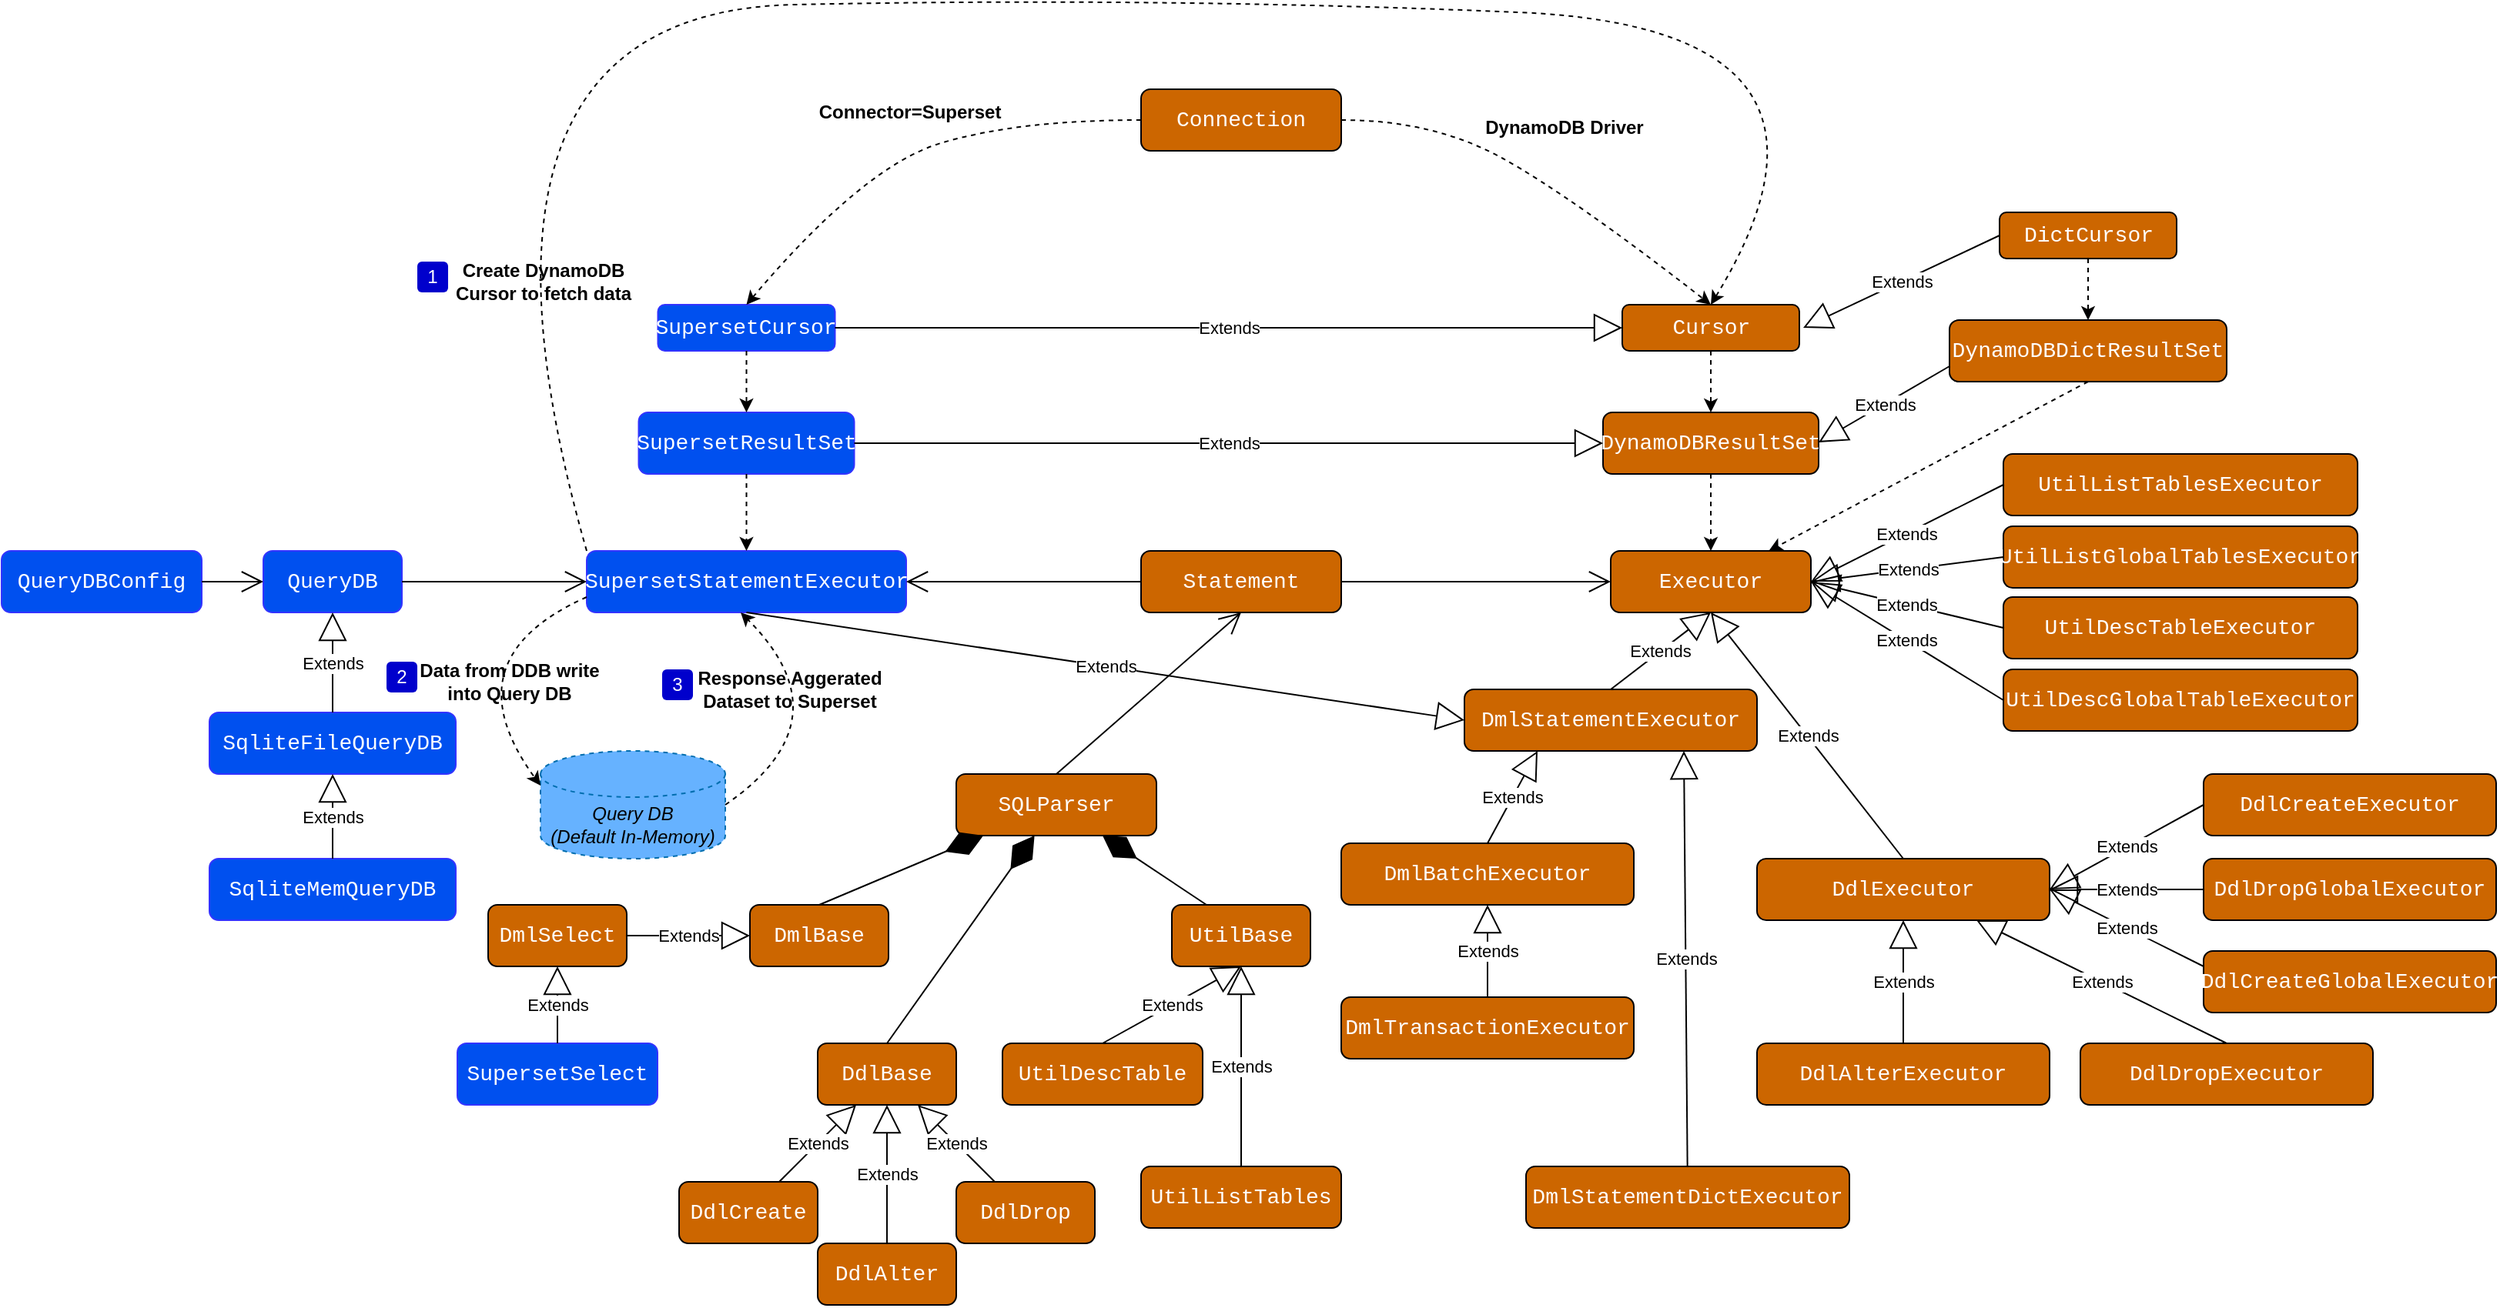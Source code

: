 <mxfile version="24.5.4" type="github">
  <diagram id="Y6C-DZbgu6sACpTOpm93" name="Page-1">
    <mxGraphModel dx="1426" dy="759" grid="1" gridSize="10" guides="1" tooltips="1" connect="1" arrows="1" fold="1" page="1" pageScale="1" pageWidth="850" pageHeight="1100" math="0" shadow="0">
      <root>
        <mxCell id="0" />
        <mxCell id="1" parent="0" />
        <mxCell id="nqjFrgvMu1BZjGVMFxI2-6" value="&lt;div style=&quot;font-family: Consolas, &amp;quot;Courier New&amp;quot;, monospace; font-size: 14px; line-height: 19px;&quot;&gt;&lt;span style=&quot;&quot;&gt;Connection&lt;/span&gt;&lt;/div&gt;" style="rounded=1;whiteSpace=wrap;html=1;fillColor=#CC6600;fontColor=#ffffff;labelBackgroundColor=none;labelBorderColor=none;textShadow=0;" parent="1" vertex="1">
          <mxGeometry x="750" y="160" width="130" height="40" as="geometry" />
        </mxCell>
        <mxCell id="nqjFrgvMu1BZjGVMFxI2-7" value="&lt;div style=&quot;font-family: Consolas, &amp;quot;Courier New&amp;quot;, monospace; font-size: 14px; line-height: 19px;&quot;&gt;&lt;span style=&quot;&quot;&gt;SupersetCursor&lt;/span&gt;&lt;/div&gt;" style="rounded=1;whiteSpace=wrap;html=1;fillColor=#0050ef;fontColor=#ffffff;labelBackgroundColor=none;strokeColor=#3333FF;" parent="1" vertex="1">
          <mxGeometry x="436.25" y="300" width="115" height="30" as="geometry" />
        </mxCell>
        <mxCell id="nqjFrgvMu1BZjGVMFxI2-8" value="&lt;div style=&quot;font-family: Consolas, &amp;quot;Courier New&amp;quot;, monospace; font-size: 14px; line-height: 19px;&quot;&gt;&lt;span style=&quot;&quot;&gt;SupersetResultSet&lt;/span&gt;&lt;/div&gt;" style="rounded=1;whiteSpace=wrap;html=1;fillColor=#0050ef;fontColor=#ffffff;labelBackgroundColor=none;strokeColor=#3333FF;" parent="1" vertex="1">
          <mxGeometry x="423.75" y="370" width="140" height="40" as="geometry" />
        </mxCell>
        <mxCell id="nqjFrgvMu1BZjGVMFxI2-11" value="&lt;div style=&quot;font-family: Consolas, &amp;quot;Courier New&amp;quot;, monospace; font-size: 14px; line-height: 19px;&quot;&gt;&lt;div style=&quot;line-height: 19px;&quot;&gt;&lt;span style=&quot;&quot;&gt;SupersetStatementExecutor&lt;/span&gt;&lt;/div&gt;&lt;/div&gt;" style="rounded=1;whiteSpace=wrap;html=1;fillColor=#0050ef;fontColor=#ffffff;labelBackgroundColor=none;strokeColor=#3333FF;" parent="1" vertex="1">
          <mxGeometry x="390" y="460" width="207.5" height="40" as="geometry" />
        </mxCell>
        <mxCell id="nqjFrgvMu1BZjGVMFxI2-12" value="&lt;div style=&quot;font-family: Consolas, &amp;quot;Courier New&amp;quot;, monospace; font-size: 14px; line-height: 19px;&quot;&gt;&lt;div style=&quot;line-height: 19px;&quot;&gt;&lt;span style=&quot;&quot;&gt;Cursor&lt;/span&gt;&lt;/div&gt;&lt;/div&gt;" style="rounded=1;whiteSpace=wrap;html=1;fillColor=#CC6600;fontColor=#ffffff;labelBackgroundColor=none;" parent="1" vertex="1">
          <mxGeometry x="1062.5" y="300" width="115" height="30" as="geometry" />
        </mxCell>
        <mxCell id="nqjFrgvMu1BZjGVMFxI2-13" value="&lt;div style=&quot;font-family: Consolas, &amp;quot;Courier New&amp;quot;, monospace; font-size: 14px; line-height: 19px;&quot;&gt;&lt;div style=&quot;line-height: 19px;&quot;&gt;&lt;span style=&quot;&quot;&gt;DynamoDBResultSet&lt;/span&gt;&lt;/div&gt;&lt;/div&gt;" style="rounded=1;whiteSpace=wrap;html=1;fillColor=#CC6600;fontColor=#FFFFFF;labelBackgroundColor=none;" parent="1" vertex="1">
          <mxGeometry x="1050" y="370" width="140" height="40" as="geometry" />
        </mxCell>
        <mxCell id="nqjFrgvMu1BZjGVMFxI2-14" value="&lt;div style=&quot;font-family: Consolas, &amp;quot;Courier New&amp;quot;, monospace; font-size: 14px; line-height: 19px;&quot;&gt;&lt;div style=&quot;line-height: 19px;&quot;&gt;&lt;span style=&quot;&quot;&gt;Executor&lt;/span&gt;&lt;/div&gt;&lt;/div&gt;" style="rounded=1;whiteSpace=wrap;html=1;fillColor=#CC6600;fontColor=#FFFFFF;labelBackgroundColor=none;" parent="1" vertex="1">
          <mxGeometry x="1055" y="460" width="130" height="40" as="geometry" />
        </mxCell>
        <mxCell id="nqjFrgvMu1BZjGVMFxI2-16" value="&lt;div style=&quot;font-family: Consolas, &amp;quot;Courier New&amp;quot;, monospace; font-size: 14px; line-height: 19px;&quot;&gt;&lt;div style=&quot;line-height: 19px;&quot;&gt;&lt;div style=&quot;line-height: 19px;&quot;&gt;&lt;span style=&quot;&quot;&gt;DmlStatementExecutor&lt;/span&gt;&lt;/div&gt;&lt;/div&gt;&lt;/div&gt;" style="rounded=1;whiteSpace=wrap;html=1;fillColor=#CC6600;fontColor=#FFFFFF;labelBackgroundColor=none;" parent="1" vertex="1">
          <mxGeometry x="960" y="550" width="190" height="40" as="geometry" />
        </mxCell>
        <mxCell id="nqjFrgvMu1BZjGVMFxI2-17" value="&lt;div style=&quot;font-family: Consolas, &amp;quot;Courier New&amp;quot;, monospace; font-size: 14px; line-height: 19px;&quot;&gt;&lt;div style=&quot;line-height: 19px;&quot;&gt;&lt;div style=&quot;line-height: 19px;&quot;&gt;&lt;div style=&quot;line-height: 19px;&quot;&gt;&lt;span style=&quot;&quot;&gt;DmlTransactionExecutor&lt;/span&gt;&lt;/div&gt;&lt;/div&gt;&lt;/div&gt;&lt;/div&gt;" style="rounded=1;whiteSpace=wrap;html=1;fillColor=#CC6600;fontColor=#FFFFFF;labelBackgroundColor=none;" parent="1" vertex="1">
          <mxGeometry x="880" y="750" width="190" height="40" as="geometry" />
        </mxCell>
        <mxCell id="nqjFrgvMu1BZjGVMFxI2-18" value="&lt;div style=&quot;font-family: Consolas, &amp;quot;Courier New&amp;quot;, monospace; font-size: 14px; line-height: 19px;&quot;&gt;&lt;div style=&quot;line-height: 19px;&quot;&gt;&lt;div style=&quot;line-height: 19px;&quot;&gt;&lt;div style=&quot;line-height: 19px;&quot;&gt;&lt;div style=&quot;line-height: 19px;&quot;&gt;&lt;span style=&quot;&quot;&gt;DmlBatchExecutor&lt;/span&gt;&lt;/div&gt;&lt;/div&gt;&lt;/div&gt;&lt;/div&gt;&lt;/div&gt;" style="rounded=1;whiteSpace=wrap;html=1;fillColor=#CC6600;fontColor=#FFFFFF;labelBackgroundColor=none;" parent="1" vertex="1">
          <mxGeometry x="880" y="650" width="190" height="40" as="geometry" />
        </mxCell>
        <mxCell id="nqjFrgvMu1BZjGVMFxI2-19" value="&lt;div style=&quot;font-family: Consolas, &amp;quot;Courier New&amp;quot;, monospace; font-size: 14px; line-height: 19px;&quot;&gt;&lt;div style=&quot;line-height: 19px;&quot;&gt;&lt;div style=&quot;line-height: 19px;&quot;&gt;&lt;div style=&quot;line-height: 19px;&quot;&gt;&lt;div style=&quot;line-height: 19px;&quot;&gt;&lt;span style=&quot;&quot;&gt;DdlExecutor&lt;/span&gt;&lt;/div&gt;&lt;/div&gt;&lt;/div&gt;&lt;/div&gt;&lt;/div&gt;" style="rounded=1;whiteSpace=wrap;html=1;fillColor=#CC6600;fontColor=#FFFFFF;labelBackgroundColor=none;" parent="1" vertex="1">
          <mxGeometry x="1150" y="660" width="190" height="40" as="geometry" />
        </mxCell>
        <mxCell id="nqjFrgvMu1BZjGVMFxI2-21" value="&lt;div style=&quot;line-height: 19px;&quot;&gt;&lt;div style=&quot;line-height: 19px;&quot;&gt;&lt;div style=&quot;line-height: 19px;&quot;&gt;&lt;div style=&quot;line-height: 19px;&quot;&gt;&lt;div style=&quot;line-height: 19px;&quot;&gt;&lt;div style=&quot;line-height: 19px;&quot;&gt;&lt;font face=&quot;Consolas, Courier New, monospace&quot;&gt;&lt;span style=&quot;font-size: 14px;&quot;&gt;UtilListTablesExecutor&lt;/span&gt;&lt;/font&gt;&lt;br&gt;&lt;/div&gt;&lt;/div&gt;&lt;/div&gt;&lt;/div&gt;&lt;/div&gt;&lt;/div&gt;" style="rounded=1;whiteSpace=wrap;html=1;fillColor=#CC6600;fontColor=#FFFFFF;labelBackgroundColor=none;" parent="1" vertex="1">
          <mxGeometry x="1310" y="397" width="230" height="40" as="geometry" />
        </mxCell>
        <mxCell id="nqjFrgvMu1BZjGVMFxI2-22" value="" style="curved=1;endArrow=classic;html=1;rounded=0;exitX=0;exitY=0.5;exitDx=0;exitDy=0;entryX=0.5;entryY=0;entryDx=0;entryDy=0;dashed=1;" parent="1" source="nqjFrgvMu1BZjGVMFxI2-6" target="nqjFrgvMu1BZjGVMFxI2-7" edge="1">
          <mxGeometry width="50" height="50" relative="1" as="geometry">
            <mxPoint x="700" y="390" as="sourcePoint" />
            <mxPoint x="750" y="340" as="targetPoint" />
            <Array as="points">
              <mxPoint x="670" y="180" />
              <mxPoint x="570" y="210" />
            </Array>
          </mxGeometry>
        </mxCell>
        <mxCell id="nqjFrgvMu1BZjGVMFxI2-24" value="" style="endArrow=classic;html=1;rounded=0;exitX=0.5;exitY=1;exitDx=0;exitDy=0;dashed=1;" parent="1" source="nqjFrgvMu1BZjGVMFxI2-7" target="nqjFrgvMu1BZjGVMFxI2-8" edge="1">
          <mxGeometry width="50" height="50" relative="1" as="geometry">
            <mxPoint x="646.25" y="480" as="sourcePoint" />
            <mxPoint x="696.25" y="430" as="targetPoint" />
          </mxGeometry>
        </mxCell>
        <mxCell id="nqjFrgvMu1BZjGVMFxI2-25" value="" style="endArrow=classic;html=1;rounded=0;entryX=0.5;entryY=0;entryDx=0;entryDy=0;exitX=0.5;exitY=1;exitDx=0;exitDy=0;dashed=1;" parent="1" source="nqjFrgvMu1BZjGVMFxI2-8" target="nqjFrgvMu1BZjGVMFxI2-11" edge="1">
          <mxGeometry width="50" height="50" relative="1" as="geometry">
            <mxPoint x="606.25" y="450" as="sourcePoint" />
            <mxPoint x="656.25" y="400" as="targetPoint" />
          </mxGeometry>
        </mxCell>
        <mxCell id="nqjFrgvMu1BZjGVMFxI2-26" value="" style="curved=1;endArrow=classic;html=1;rounded=0;exitX=1;exitY=0.5;exitDx=0;exitDy=0;entryX=0.5;entryY=0;entryDx=0;entryDy=0;dashed=1;" parent="1" source="nqjFrgvMu1BZjGVMFxI2-6" target="nqjFrgvMu1BZjGVMFxI2-12" edge="1">
          <mxGeometry width="50" height="50" relative="1" as="geometry">
            <mxPoint x="690" y="150" as="sourcePoint" />
            <mxPoint x="557.5" y="220" as="targetPoint" />
            <Array as="points">
              <mxPoint x="940" y="180" />
              <mxPoint x="1030" y="230" />
            </Array>
          </mxGeometry>
        </mxCell>
        <mxCell id="nqjFrgvMu1BZjGVMFxI2-27" value="" style="endArrow=classic;html=1;rounded=0;exitX=0.5;exitY=1;exitDx=0;exitDy=0;dashed=1;" parent="1" source="nqjFrgvMu1BZjGVMFxI2-12" target="nqjFrgvMu1BZjGVMFxI2-13" edge="1">
          <mxGeometry width="50" height="50" relative="1" as="geometry">
            <mxPoint x="1125" y="320" as="sourcePoint" />
            <mxPoint x="732.5" y="380" as="targetPoint" />
          </mxGeometry>
        </mxCell>
        <mxCell id="nqjFrgvMu1BZjGVMFxI2-29" value="" style="endArrow=classic;html=1;rounded=0;entryX=0.5;entryY=0;entryDx=0;entryDy=0;exitX=0.5;exitY=1;exitDx=0;exitDy=0;dashed=1;" parent="1" source="nqjFrgvMu1BZjGVMFxI2-13" target="nqjFrgvMu1BZjGVMFxI2-14" edge="1">
          <mxGeometry width="50" height="50" relative="1" as="geometry">
            <mxPoint x="875" y="480" as="sourcePoint" />
            <mxPoint x="925" y="430" as="targetPoint" />
          </mxGeometry>
        </mxCell>
        <mxCell id="nqjFrgvMu1BZjGVMFxI2-35" value="Connector=Superset" style="text;html=1;strokeColor=none;fillColor=none;align=center;verticalAlign=middle;whiteSpace=wrap;rounded=0;fontStyle=1" parent="1" vertex="1">
          <mxGeometry x="570" y="160" width="60" height="30" as="geometry" />
        </mxCell>
        <mxCell id="nqjFrgvMu1BZjGVMFxI2-36" value="DynamoDB Driver" style="text;html=1;strokeColor=none;fillColor=none;align=center;verticalAlign=middle;whiteSpace=wrap;rounded=0;fontStyle=1" parent="1" vertex="1">
          <mxGeometry x="970" y="170" width="110" height="30" as="geometry" />
        </mxCell>
        <mxCell id="nqjFrgvMu1BZjGVMFxI2-49" value="Extends" style="endArrow=block;endSize=16;endFill=0;html=1;rounded=0;exitX=1;exitY=0.5;exitDx=0;exitDy=0;entryX=0;entryY=0.5;entryDx=0;entryDy=0;" parent="1" source="nqjFrgvMu1BZjGVMFxI2-7" target="nqjFrgvMu1BZjGVMFxI2-12" edge="1">
          <mxGeometry width="160" relative="1" as="geometry">
            <mxPoint x="430" y="520" as="sourcePoint" />
            <mxPoint x="970" y="350" as="targetPoint" />
          </mxGeometry>
        </mxCell>
        <mxCell id="nqjFrgvMu1BZjGVMFxI2-50" value="Extends" style="endArrow=block;endSize=16;endFill=0;html=1;rounded=0;exitX=1;exitY=0.5;exitDx=0;exitDy=0;entryX=0;entryY=0.5;entryDx=0;entryDy=0;" parent="1" source="nqjFrgvMu1BZjGVMFxI2-8" target="nqjFrgvMu1BZjGVMFxI2-13" edge="1">
          <mxGeometry width="160" relative="1" as="geometry">
            <mxPoint x="850" y="310" as="sourcePoint" />
            <mxPoint x="950" y="360" as="targetPoint" />
          </mxGeometry>
        </mxCell>
        <mxCell id="nqjFrgvMu1BZjGVMFxI2-51" value="Extends" style="endArrow=block;endSize=16;endFill=0;html=1;rounded=0;exitX=0.5;exitY=1;exitDx=0;exitDy=0;entryX=0;entryY=0.5;entryDx=0;entryDy=0;" parent="1" source="nqjFrgvMu1BZjGVMFxI2-11" target="nqjFrgvMu1BZjGVMFxI2-16" edge="1">
          <mxGeometry width="160" relative="1" as="geometry">
            <mxPoint x="657.5" y="479.41" as="sourcePoint" />
            <mxPoint x="660" y="610" as="targetPoint" />
          </mxGeometry>
        </mxCell>
        <mxCell id="nqjFrgvMu1BZjGVMFxI2-52" value="&lt;div style=&quot;font-family: Consolas, &amp;quot;Courier New&amp;quot;, monospace; font-size: 14px; line-height: 19px;&quot;&gt;&lt;span style=&quot;&quot;&gt;Statement&lt;/span&gt;&lt;/div&gt;" style="rounded=1;whiteSpace=wrap;html=1;fillColor=#CC6600;fontColor=#FFFFFF;labelBackgroundColor=none;" parent="1" vertex="1">
          <mxGeometry x="750" y="460" width="130" height="40" as="geometry" />
        </mxCell>
        <mxCell id="nqjFrgvMu1BZjGVMFxI2-53" value="" style="endArrow=open;endFill=1;endSize=12;html=1;rounded=0;entryX=0;entryY=0.5;entryDx=0;entryDy=0;" parent="1" source="nqjFrgvMu1BZjGVMFxI2-52" target="nqjFrgvMu1BZjGVMFxI2-14" edge="1">
          <mxGeometry width="160" relative="1" as="geometry">
            <mxPoint x="975" y="479.41" as="sourcePoint" />
            <mxPoint x="1135" y="479.41" as="targetPoint" />
          </mxGeometry>
        </mxCell>
        <mxCell id="nqjFrgvMu1BZjGVMFxI2-54" value="" style="endArrow=open;endFill=1;endSize=12;html=1;rounded=0;entryX=1;entryY=0.5;entryDx=0;entryDy=0;exitX=0;exitY=0.5;exitDx=0;exitDy=0;" parent="1" source="nqjFrgvMu1BZjGVMFxI2-52" target="nqjFrgvMu1BZjGVMFxI2-11" edge="1">
          <mxGeometry width="160" relative="1" as="geometry">
            <mxPoint x="985" y="490" as="sourcePoint" />
            <mxPoint x="1065" y="490" as="targetPoint" />
          </mxGeometry>
        </mxCell>
        <mxCell id="nqjFrgvMu1BZjGVMFxI2-55" value="&lt;div style=&quot;font-family: Consolas, &amp;quot;Courier New&amp;quot;, monospace; font-size: 14px; line-height: 19px;&quot;&gt;&lt;span style=&quot;&quot;&gt;SQLParser&lt;/span&gt;&lt;/div&gt;" style="rounded=1;whiteSpace=wrap;html=1;fillColor=#CC6600;fontColor=#FFFFFF;labelBackgroundColor=none;" parent="1" vertex="1">
          <mxGeometry x="630" y="605" width="130" height="40" as="geometry" />
        </mxCell>
        <mxCell id="nqjFrgvMu1BZjGVMFxI2-58" value="Extends" style="endArrow=block;endSize=16;endFill=0;html=1;rounded=0;exitX=0.5;exitY=0;exitDx=0;exitDy=0;" parent="1" source="nqjFrgvMu1BZjGVMFxI2-16" edge="1">
          <mxGeometry width="160" relative="1" as="geometry">
            <mxPoint x="573.75" y="400" as="sourcePoint" />
            <mxPoint x="1120" y="500" as="targetPoint" />
          </mxGeometry>
        </mxCell>
        <mxCell id="nqjFrgvMu1BZjGVMFxI2-59" value="Extends" style="endArrow=block;endSize=16;endFill=0;html=1;rounded=0;exitX=0.5;exitY=0;exitDx=0;exitDy=0;entryX=0.25;entryY=1;entryDx=0;entryDy=0;" parent="1" source="nqjFrgvMu1BZjGVMFxI2-18" target="nqjFrgvMu1BZjGVMFxI2-16" edge="1">
          <mxGeometry width="160" relative="1" as="geometry">
            <mxPoint x="965" y="560" as="sourcePoint" />
            <mxPoint x="1097.5" y="510" as="targetPoint" />
          </mxGeometry>
        </mxCell>
        <mxCell id="nqjFrgvMu1BZjGVMFxI2-60" value="Extends" style="endArrow=block;endSize=16;endFill=0;html=1;rounded=0;exitX=0.5;exitY=0;exitDx=0;exitDy=0;entryX=0.5;entryY=1;entryDx=0;entryDy=0;" parent="1" source="nqjFrgvMu1BZjGVMFxI2-17" target="nqjFrgvMu1BZjGVMFxI2-18" edge="1">
          <mxGeometry width="160" relative="1" as="geometry">
            <mxPoint x="875" y="690.0" as="sourcePoint" />
            <mxPoint x="965" y="600" as="targetPoint" />
          </mxGeometry>
        </mxCell>
        <mxCell id="nqjFrgvMu1BZjGVMFxI2-61" value="&lt;div style=&quot;font-family: Consolas, &amp;quot;Courier New&amp;quot;, monospace; font-size: 14px; line-height: 19px;&quot;&gt;&lt;div style=&quot;line-height: 19px;&quot;&gt;&lt;div style=&quot;line-height: 19px;&quot;&gt;&lt;div style=&quot;line-height: 19px;&quot;&gt;&lt;div style=&quot;line-height: 19px;&quot;&gt;&lt;span style=&quot;&quot;&gt;DdlCreateExecutor&lt;/span&gt;&lt;/div&gt;&lt;/div&gt;&lt;/div&gt;&lt;/div&gt;&lt;/div&gt;" style="rounded=1;whiteSpace=wrap;html=1;fillColor=#CC6600;fontColor=#FFFFFF;labelBackgroundColor=none;" parent="1" vertex="1">
          <mxGeometry x="1440" y="605" width="190" height="40" as="geometry" />
        </mxCell>
        <mxCell id="nqjFrgvMu1BZjGVMFxI2-62" value="Extends" style="endArrow=block;endSize=16;endFill=0;html=1;rounded=0;exitX=0.5;exitY=0;exitDx=0;exitDy=0;entryX=0.5;entryY=1;entryDx=0;entryDy=0;" parent="1" source="nqjFrgvMu1BZjGVMFxI2-19" target="nqjFrgvMu1BZjGVMFxI2-14" edge="1">
          <mxGeometry width="160" relative="1" as="geometry">
            <mxPoint x="965" y="660" as="sourcePoint" />
            <mxPoint x="965" y="600" as="targetPoint" />
          </mxGeometry>
        </mxCell>
        <mxCell id="nqjFrgvMu1BZjGVMFxI2-63" value="Extends" style="endArrow=block;endSize=16;endFill=0;html=1;rounded=0;exitX=0;exitY=0.5;exitDx=0;exitDy=0;entryX=1;entryY=0.5;entryDx=0;entryDy=0;" parent="1" source="nqjFrgvMu1BZjGVMFxI2-61" target="nqjFrgvMu1BZjGVMFxI2-19" edge="1">
          <mxGeometry width="160" relative="1" as="geometry">
            <mxPoint x="955" y="660" as="sourcePoint" />
            <mxPoint x="1480" y="570" as="targetPoint" />
          </mxGeometry>
        </mxCell>
        <mxCell id="nqjFrgvMu1BZjGVMFxI2-64" value="Extends" style="endArrow=block;endSize=16;endFill=0;html=1;rounded=0;exitX=0;exitY=0.5;exitDx=0;exitDy=0;entryX=1;entryY=0.5;entryDx=0;entryDy=0;" parent="1" source="nqjFrgvMu1BZjGVMFxI2-21" target="nqjFrgvMu1BZjGVMFxI2-14" edge="1">
          <mxGeometry width="160" relative="1" as="geometry">
            <mxPoint x="1185" y="560" as="sourcePoint" />
            <mxPoint x="1130" y="510" as="targetPoint" />
          </mxGeometry>
        </mxCell>
        <mxCell id="nqjFrgvMu1BZjGVMFxI2-65" value="" style="curved=1;endArrow=classic;html=1;rounded=0;dashed=1;entryX=0.5;entryY=0;entryDx=0;entryDy=0;exitX=0;exitY=0;exitDx=0;exitDy=0;" parent="1" source="nqjFrgvMu1BZjGVMFxI2-11" target="nqjFrgvMu1BZjGVMFxI2-12" edge="1">
          <mxGeometry width="50" height="50" relative="1" as="geometry">
            <mxPoint x="500" y="500" as="sourcePoint" />
            <mxPoint x="960" y="400" as="targetPoint" />
            <Array as="points">
              <mxPoint x="290" y="110" />
              <mxPoint x="760" y="100" />
              <mxPoint x="1230" y="120" />
            </Array>
          </mxGeometry>
        </mxCell>
        <mxCell id="nqjFrgvMu1BZjGVMFxI2-66" value="Create DynamoDB Cursor to fetch data" style="text;html=1;strokeColor=none;fillColor=none;align=center;verticalAlign=middle;whiteSpace=wrap;rounded=0;fontStyle=1" parent="1" vertex="1">
          <mxGeometry x="302" y="270" width="120" height="30" as="geometry" />
        </mxCell>
        <mxCell id="nqjFrgvMu1BZjGVMFxI2-67" value="Query DB&lt;br&gt;(Default In-Memory)" style="shape=cylinder3;whiteSpace=wrap;html=1;boundedLbl=1;backgroundOutline=1;size=15;fillColor=#66B2FF;fontColor=#000000;strokeColor=#006EAF;labelBackgroundColor=none;fontStyle=2;dashed=1;" parent="1" vertex="1">
          <mxGeometry x="360" y="590" width="120" height="70" as="geometry" />
        </mxCell>
        <mxCell id="nqjFrgvMu1BZjGVMFxI2-68" value="" style="curved=1;endArrow=classic;html=1;rounded=0;dashed=1;fontColor=#FFF2CC;entryX=0;entryY=0;entryDx=0;entryDy=22.5;entryPerimeter=0;exitX=0;exitY=0.75;exitDx=0;exitDy=0;" parent="1" source="nqjFrgvMu1BZjGVMFxI2-11" target="nqjFrgvMu1BZjGVMFxI2-67" edge="1">
          <mxGeometry width="50" height="50" relative="1" as="geometry">
            <mxPoint x="310" y="520" as="sourcePoint" />
            <mxPoint x="360" y="470" as="targetPoint" />
            <Array as="points">
              <mxPoint x="300" y="530" />
            </Array>
          </mxGeometry>
        </mxCell>
        <mxCell id="nqjFrgvMu1BZjGVMFxI2-70" value="" style="curved=1;endArrow=classic;html=1;rounded=0;dashed=1;fontColor=#FFF2CC;exitX=1;exitY=0.5;exitDx=0;exitDy=0;exitPerimeter=0;" parent="1" source="nqjFrgvMu1BZjGVMFxI2-67" edge="1">
          <mxGeometry width="50" height="50" relative="1" as="geometry">
            <mxPoint x="400" y="480" as="sourcePoint" />
            <mxPoint x="490" y="500" as="targetPoint" />
            <Array as="points">
              <mxPoint x="560" y="570" />
            </Array>
          </mxGeometry>
        </mxCell>
        <mxCell id="nqjFrgvMu1BZjGVMFxI2-74" value="&lt;div style=&quot;font-family: Consolas, &amp;quot;Courier New&amp;quot;, monospace; font-size: 14px; line-height: 19px;&quot;&gt;&lt;span style=&quot;&quot;&gt;DmlBase&lt;/span&gt;&lt;/div&gt;" style="rounded=1;whiteSpace=wrap;html=1;fillColor=#CC6600;fontColor=#FFFFFF;labelBackgroundColor=none;" parent="1" vertex="1">
          <mxGeometry x="496" y="690" width="90" height="40" as="geometry" />
        </mxCell>
        <mxCell id="nqjFrgvMu1BZjGVMFxI2-75" value="&lt;div style=&quot;font-family: Consolas, &amp;quot;Courier New&amp;quot;, monospace; font-size: 14px; line-height: 19px;&quot;&gt;&lt;div style=&quot;line-height: 19px;&quot;&gt;&lt;span style=&quot;&quot;&gt;DmlSelect&lt;/span&gt;&lt;/div&gt;&lt;/div&gt;" style="rounded=1;whiteSpace=wrap;html=1;fillColor=#CC6600;fontColor=#FFFFFF;labelBackgroundColor=none;" parent="1" vertex="1">
          <mxGeometry x="326" y="690" width="90" height="40" as="geometry" />
        </mxCell>
        <mxCell id="nqjFrgvMu1BZjGVMFxI2-76" value="&lt;div style=&quot;font-family: Consolas, &amp;quot;Courier New&amp;quot;, monospace; font-size: 14px; line-height: 19px;&quot;&gt;&lt;span style=&quot;&quot;&gt;DdlBase&lt;/span&gt;&lt;/div&gt;" style="rounded=1;whiteSpace=wrap;html=1;fillColor=#CC6600;fontColor=#FFFFFF;labelBackgroundColor=none;" parent="1" vertex="1">
          <mxGeometry x="540" y="780" width="90" height="40" as="geometry" />
        </mxCell>
        <mxCell id="nqjFrgvMu1BZjGVMFxI2-77" value="&lt;div style=&quot;font-family: Consolas, &amp;quot;Courier New&amp;quot;, monospace; font-size: 14px; line-height: 19px;&quot;&gt;&lt;div style=&quot;line-height: 19px;&quot;&gt;&lt;span style=&quot;&quot;&gt;DdlCreate&lt;/span&gt;&lt;/div&gt;&lt;/div&gt;" style="rounded=1;whiteSpace=wrap;html=1;fillColor=#CC6600;fontColor=#FFFFFF;labelBackgroundColor=none;" parent="1" vertex="1">
          <mxGeometry x="450" y="870" width="90" height="40" as="geometry" />
        </mxCell>
        <mxCell id="nqjFrgvMu1BZjGVMFxI2-78" value="&lt;div style=&quot;font-family: Consolas, &amp;quot;Courier New&amp;quot;, monospace; font-size: 14px; line-height: 19px;&quot;&gt;&lt;div style=&quot;line-height: 19px;&quot;&gt;&lt;span style=&quot;&quot;&gt;DdlAlter&lt;/span&gt;&lt;br&gt;&lt;/div&gt;&lt;/div&gt;" style="rounded=1;whiteSpace=wrap;html=1;fillColor=#CC6600;fontColor=#FFFFFF;labelBackgroundColor=none;" parent="1" vertex="1">
          <mxGeometry x="540" y="910" width="90" height="40" as="geometry" />
        </mxCell>
        <mxCell id="nqjFrgvMu1BZjGVMFxI2-79" value="&lt;div style=&quot;font-family: Consolas, &amp;quot;Courier New&amp;quot;, monospace; font-size: 14px; line-height: 19px;&quot;&gt;&lt;div style=&quot;line-height: 19px;&quot;&gt;&lt;span style=&quot;&quot;&gt;DdlDrop&lt;/span&gt;&lt;br&gt;&lt;/div&gt;&lt;/div&gt;" style="rounded=1;whiteSpace=wrap;html=1;fillColor=#CC6600;fontColor=#FFFFFF;labelBackgroundColor=none;" parent="1" vertex="1">
          <mxGeometry x="630" y="870" width="90" height="40" as="geometry" />
        </mxCell>
        <mxCell id="nqjFrgvMu1BZjGVMFxI2-80" value="&lt;div style=&quot;line-height: 19px;&quot;&gt;&lt;div style=&quot;line-height: 19px;&quot;&gt;&lt;font face=&quot;Consolas, Courier New, monospace&quot;&gt;&lt;span style=&quot;font-size: 14px;&quot;&gt;UtilBase&lt;/span&gt;&lt;/font&gt;&lt;br&gt;&lt;/div&gt;&lt;/div&gt;" style="rounded=1;whiteSpace=wrap;html=1;fillColor=#CC6600;fontColor=#FFFFFF;labelBackgroundColor=none;" parent="1" vertex="1">
          <mxGeometry x="770" y="690" width="90" height="40" as="geometry" />
        </mxCell>
        <mxCell id="nqjFrgvMu1BZjGVMFxI2-81" value="Extends" style="endArrow=block;endSize=16;endFill=0;html=1;rounded=0;exitX=1;exitY=0.5;exitDx=0;exitDy=0;entryX=0;entryY=0.5;entryDx=0;entryDy=0;" parent="1" source="nqjFrgvMu1BZjGVMFxI2-75" target="nqjFrgvMu1BZjGVMFxI2-74" edge="1">
          <mxGeometry width="160" relative="1" as="geometry">
            <mxPoint x="1005" y="640.0" as="sourcePoint" />
            <mxPoint x="1005" y="580.0" as="targetPoint" />
          </mxGeometry>
        </mxCell>
        <mxCell id="nqjFrgvMu1BZjGVMFxI2-82" value="Extends" style="endArrow=block;endSize=16;endFill=0;html=1;rounded=0;" parent="1" source="nqjFrgvMu1BZjGVMFxI2-77" target="nqjFrgvMu1BZjGVMFxI2-76" edge="1">
          <mxGeometry width="160" relative="1" as="geometry">
            <mxPoint x="495" y="850.0" as="sourcePoint" />
            <mxPoint x="495" y="780.0" as="targetPoint" />
          </mxGeometry>
        </mxCell>
        <mxCell id="nqjFrgvMu1BZjGVMFxI2-83" value="Extends" style="endArrow=block;endSize=16;endFill=0;html=1;rounded=0;exitX=0.5;exitY=0;exitDx=0;exitDy=0;entryX=0.5;entryY=1;entryDx=0;entryDy=0;" parent="1" source="nqjFrgvMu1BZjGVMFxI2-78" target="nqjFrgvMu1BZjGVMFxI2-76" edge="1">
          <mxGeometry width="160" relative="1" as="geometry">
            <mxPoint x="610.714" y="880.0" as="sourcePoint" />
            <mxPoint x="660" y="820" as="targetPoint" />
          </mxGeometry>
        </mxCell>
        <mxCell id="nqjFrgvMu1BZjGVMFxI2-85" value="Extends" style="endArrow=block;endSize=16;endFill=0;html=1;rounded=0;" parent="1" source="nqjFrgvMu1BZjGVMFxI2-79" target="nqjFrgvMu1BZjGVMFxI2-76" edge="1">
          <mxGeometry width="160" relative="1" as="geometry">
            <mxPoint x="668.75" y="930.0" as="sourcePoint" />
            <mxPoint x="670" y="830.0" as="targetPoint" />
          </mxGeometry>
        </mxCell>
        <mxCell id="nqjFrgvMu1BZjGVMFxI2-86" value="" style="endArrow=diamondThin;endFill=1;endSize=24;html=1;rounded=0;exitX=0.5;exitY=0;exitDx=0;exitDy=0;" parent="1" source="nqjFrgvMu1BZjGVMFxI2-74" target="nqjFrgvMu1BZjGVMFxI2-55" edge="1">
          <mxGeometry width="160" relative="1" as="geometry">
            <mxPoint x="563.75" y="680.0" as="sourcePoint" />
            <mxPoint x="673.75" y="550" as="targetPoint" />
          </mxGeometry>
        </mxCell>
        <mxCell id="nqjFrgvMu1BZjGVMFxI2-89" value="" style="endArrow=open;endFill=1;endSize=12;html=1;rounded=0;entryX=0.5;entryY=1;entryDx=0;entryDy=0;exitX=0.5;exitY=0;exitDx=0;exitDy=0;" parent="1" source="nqjFrgvMu1BZjGVMFxI2-55" target="nqjFrgvMu1BZjGVMFxI2-52" edge="1">
          <mxGeometry width="160" relative="1" as="geometry">
            <mxPoint x="890" y="490" as="sourcePoint" />
            <mxPoint x="1065" y="490" as="targetPoint" />
          </mxGeometry>
        </mxCell>
        <mxCell id="nqjFrgvMu1BZjGVMFxI2-90" value="" style="endArrow=diamondThin;endFill=1;endSize=24;html=1;rounded=0;exitX=0.5;exitY=0;exitDx=0;exitDy=0;" parent="1" source="nqjFrgvMu1BZjGVMFxI2-76" target="nqjFrgvMu1BZjGVMFxI2-55" edge="1">
          <mxGeometry width="160" relative="1" as="geometry">
            <mxPoint x="573.75" y="690.0" as="sourcePoint" />
            <mxPoint x="690" y="668.372" as="targetPoint" />
          </mxGeometry>
        </mxCell>
        <mxCell id="nqjFrgvMu1BZjGVMFxI2-91" value="" style="endArrow=diamondThin;endFill=1;endSize=24;html=1;rounded=0;exitX=0.25;exitY=0;exitDx=0;exitDy=0;" parent="1" source="nqjFrgvMu1BZjGVMFxI2-80" target="nqjFrgvMu1BZjGVMFxI2-55" edge="1">
          <mxGeometry width="160" relative="1" as="geometry">
            <mxPoint x="715" y="780.0" as="sourcePoint" />
            <mxPoint x="735" y="680.0" as="targetPoint" />
          </mxGeometry>
        </mxCell>
        <mxCell id="nqjFrgvMu1BZjGVMFxI2-92" value="&lt;div style=&quot;font-family: Consolas, &amp;quot;Courier New&amp;quot;, monospace; font-size: 14px; line-height: 19px;&quot;&gt;&lt;div style=&quot;line-height: 19px;&quot;&gt;&lt;div style=&quot;line-height: 19px;&quot;&gt;&lt;span style=&quot;&quot;&gt;SupersetSelect&lt;/span&gt;&lt;/div&gt;&lt;/div&gt;&lt;/div&gt;" style="rounded=1;whiteSpace=wrap;html=1;fillColor=#0050ef;fontColor=#ffffff;labelBackgroundColor=none;strokeColor=#3333FF;" parent="1" vertex="1">
          <mxGeometry x="306" y="780" width="130" height="40" as="geometry" />
        </mxCell>
        <mxCell id="nqjFrgvMu1BZjGVMFxI2-93" value="Extends" style="endArrow=block;endSize=16;endFill=0;html=1;rounded=0;" parent="1" source="nqjFrgvMu1BZjGVMFxI2-92" target="nqjFrgvMu1BZjGVMFxI2-75" edge="1">
          <mxGeometry width="160" relative="1" as="geometry">
            <mxPoint x="490" y="740.0" as="sourcePoint" />
            <mxPoint x="580" y="740.0" as="targetPoint" />
          </mxGeometry>
        </mxCell>
        <mxCell id="V5xZdCs-p3kbeYM9Ju5f-1" value="&lt;div style=&quot;font-family: Consolas, &amp;quot;Courier New&amp;quot;, monospace; font-size: 14px; line-height: 19px;&quot;&gt;&lt;div style=&quot;line-height: 19px;&quot;&gt;&lt;span style=&quot;&quot;&gt;QueryDB&lt;/span&gt;&lt;/div&gt;&lt;/div&gt;" style="rounded=1;whiteSpace=wrap;html=1;fillColor=#0050ef;fontColor=#ffffff;labelBackgroundColor=none;strokeColor=#3333FF;" parent="1" vertex="1">
          <mxGeometry x="180" y="460" width="90" height="40" as="geometry" />
        </mxCell>
        <mxCell id="V5xZdCs-p3kbeYM9Ju5f-2" value="&lt;div style=&quot;font-family: Consolas, &amp;quot;Courier New&amp;quot;, monospace; font-size: 14px; line-height: 19px;&quot;&gt;&lt;div style=&quot;line-height: 19px;&quot;&gt;&lt;span style=&quot;&quot;&gt;QueryDBConfig&lt;/span&gt;&lt;/div&gt;&lt;/div&gt;" style="rounded=1;whiteSpace=wrap;html=1;fillColor=#0050ef;fontColor=#ffffff;labelBackgroundColor=none;strokeColor=#3333FF;" parent="1" vertex="1">
          <mxGeometry x="10" y="460" width="130" height="40" as="geometry" />
        </mxCell>
        <mxCell id="V5xZdCs-p3kbeYM9Ju5f-3" value="&lt;div style=&quot;line-height: 19px;&quot;&gt;&lt;div style=&quot;line-height: 19px;&quot;&gt;&lt;font face=&quot;Consolas, Courier New, monospace&quot;&gt;&lt;span style=&quot;font-size: 14px;&quot;&gt;SqliteFileQueryDB&lt;/span&gt;&lt;/font&gt;&lt;br&gt;&lt;/div&gt;&lt;/div&gt;" style="rounded=1;whiteSpace=wrap;html=1;fillColor=#0050ef;fontColor=#ffffff;labelBackgroundColor=none;strokeColor=#3333FF;" parent="1" vertex="1">
          <mxGeometry x="145" y="565" width="160" height="40" as="geometry" />
        </mxCell>
        <mxCell id="V5xZdCs-p3kbeYM9Ju5f-4" value="&lt;div style=&quot;line-height: 19px;&quot;&gt;&lt;div style=&quot;line-height: 19px;&quot;&gt;&lt;font face=&quot;Consolas, Courier New, monospace&quot;&gt;&lt;span style=&quot;font-size: 14px;&quot;&gt;SqliteMemQueryDB&lt;/span&gt;&lt;/font&gt;&lt;br&gt;&lt;/div&gt;&lt;/div&gt;" style="rounded=1;whiteSpace=wrap;html=1;fillColor=#0050ef;fontColor=#ffffff;labelBackgroundColor=none;strokeColor=#3333FF;" parent="1" vertex="1">
          <mxGeometry x="145" y="660" width="160" height="40" as="geometry" />
        </mxCell>
        <mxCell id="V5xZdCs-p3kbeYM9Ju5f-5" value="Extends" style="endArrow=block;endSize=16;endFill=0;html=1;rounded=0;exitX=0.5;exitY=0;exitDx=0;exitDy=0;entryX=0.5;entryY=1;entryDx=0;entryDy=0;" parent="1" source="V5xZdCs-p3kbeYM9Ju5f-3" target="V5xZdCs-p3kbeYM9Ju5f-1" edge="1">
          <mxGeometry width="160" relative="1" as="geometry">
            <mxPoint x="130" y="630" as="sourcePoint" />
            <mxPoint x="210" y="630" as="targetPoint" />
          </mxGeometry>
        </mxCell>
        <mxCell id="V5xZdCs-p3kbeYM9Ju5f-6" value="Extends" style="endArrow=block;endSize=16;endFill=0;html=1;rounded=0;exitX=0.5;exitY=0;exitDx=0;exitDy=0;entryX=0.5;entryY=1;entryDx=0;entryDy=0;" parent="1" source="V5xZdCs-p3kbeYM9Ju5f-4" target="V5xZdCs-p3kbeYM9Ju5f-3" edge="1">
          <mxGeometry width="160" relative="1" as="geometry">
            <mxPoint x="140" y="650" as="sourcePoint" />
            <mxPoint x="240" y="570" as="targetPoint" />
          </mxGeometry>
        </mxCell>
        <mxCell id="V5xZdCs-p3kbeYM9Ju5f-7" value="" style="endArrow=open;endFill=1;endSize=12;html=1;rounded=0;entryX=0;entryY=0.5;entryDx=0;entryDy=0;exitX=1;exitY=0.5;exitDx=0;exitDy=0;" parent="1" source="V5xZdCs-p3kbeYM9Ju5f-1" target="nqjFrgvMu1BZjGVMFxI2-11" edge="1">
          <mxGeometry width="160" relative="1" as="geometry">
            <mxPoint x="240" y="520" as="sourcePoint" />
            <mxPoint x="845" y="510" as="targetPoint" />
          </mxGeometry>
        </mxCell>
        <mxCell id="V5xZdCs-p3kbeYM9Ju5f-8" value="" style="endArrow=open;endFill=1;endSize=12;html=1;rounded=0;entryX=0;entryY=0.5;entryDx=0;entryDy=0;exitX=1;exitY=0.5;exitDx=0;exitDy=0;" parent="1" source="V5xZdCs-p3kbeYM9Ju5f-2" target="V5xZdCs-p3kbeYM9Ju5f-1" edge="1">
          <mxGeometry width="160" relative="1" as="geometry">
            <mxPoint x="245" y="530" as="sourcePoint" />
            <mxPoint x="400" y="490" as="targetPoint" />
          </mxGeometry>
        </mxCell>
        <mxCell id="zObcyGWOS3_fX2TqZRa5-1" value="&lt;div style=&quot;font-family: Consolas, &amp;quot;Courier New&amp;quot;, monospace; font-size: 14px; line-height: 19px;&quot;&gt;&lt;div style=&quot;line-height: 19px;&quot;&gt;&lt;div style=&quot;line-height: 19px;&quot;&gt;&lt;div style=&quot;line-height: 19px;&quot;&gt;&lt;div style=&quot;line-height: 19px;&quot;&gt;&lt;div style=&quot;line-height: 19px;&quot;&gt;&lt;font&gt;DmlStatementDictExecutor&lt;/font&gt;&lt;/div&gt;&lt;/div&gt;&lt;/div&gt;&lt;/div&gt;&lt;/div&gt;&lt;/div&gt;" style="rounded=1;whiteSpace=wrap;html=1;fillColor=#CC6600;fontColor=#FFFFFF;labelBackgroundColor=none;" parent="1" vertex="1">
          <mxGeometry x="1000" y="860" width="210" height="40" as="geometry" />
        </mxCell>
        <mxCell id="zObcyGWOS3_fX2TqZRa5-3" value="&lt;div style=&quot;font-family: Consolas, &amp;quot;Courier New&amp;quot;, monospace; font-size: 14px; line-height: 19px;&quot;&gt;&lt;div style=&quot;line-height: 19px;&quot;&gt;&lt;div style=&quot;line-height: 19px;&quot;&gt;&lt;font&gt;DictCursor&lt;/font&gt;&lt;/div&gt;&lt;/div&gt;&lt;/div&gt;" style="rounded=1;whiteSpace=wrap;html=1;fillColor=#CC6600;fontColor=#FFFFFF;labelBackgroundColor=none;" parent="1" vertex="1">
          <mxGeometry x="1307.5" y="240" width="115" height="30" as="geometry" />
        </mxCell>
        <mxCell id="zObcyGWOS3_fX2TqZRa5-4" value="&lt;div style=&quot;font-family: Consolas, &amp;quot;Courier New&amp;quot;, monospace; font-size: 14px; line-height: 19px;&quot;&gt;&lt;div style=&quot;line-height: 19px;&quot;&gt;&lt;div style=&quot;line-height: 19px;&quot;&gt;&lt;font&gt;DynamoDBDictResultSet&lt;/font&gt;&lt;/div&gt;&lt;/div&gt;&lt;/div&gt;" style="rounded=1;whiteSpace=wrap;html=1;fillColor=#CC6600;fontColor=#FFFFFF;labelBackgroundColor=none;" parent="1" vertex="1">
          <mxGeometry x="1275" y="310" width="180" height="40" as="geometry" />
        </mxCell>
        <mxCell id="zObcyGWOS3_fX2TqZRa5-5" value="Extends" style="endArrow=block;endSize=16;endFill=0;html=1;rounded=0;entryX=1;entryY=0.5;entryDx=0;entryDy=0;exitX=0;exitY=0.75;exitDx=0;exitDy=0;" parent="1" source="zObcyGWOS3_fX2TqZRa5-4" edge="1">
          <mxGeometry width="160" relative="1" as="geometry">
            <mxPoint x="1280" y="350" as="sourcePoint" />
            <mxPoint x="1190" y="389.5" as="targetPoint" />
          </mxGeometry>
        </mxCell>
        <mxCell id="zObcyGWOS3_fX2TqZRa5-7" value="Extends" style="endArrow=block;endSize=16;endFill=0;html=1;rounded=0;exitX=0;exitY=0.5;exitDx=0;exitDy=0;" parent="1" source="zObcyGWOS3_fX2TqZRa5-3" edge="1">
          <mxGeometry width="160" relative="1" as="geometry">
            <mxPoint x="1280" y="315" as="sourcePoint" />
            <mxPoint x="1180" y="315" as="targetPoint" />
          </mxGeometry>
        </mxCell>
        <mxCell id="zObcyGWOS3_fX2TqZRa5-9" value="" style="endArrow=classic;html=1;rounded=0;exitX=0.5;exitY=1;exitDx=0;exitDy=0;dashed=1;entryX=0.5;entryY=0;entryDx=0;entryDy=0;" parent="1" source="zObcyGWOS3_fX2TqZRa5-3" target="zObcyGWOS3_fX2TqZRa5-4" edge="1">
          <mxGeometry width="50" height="50" relative="1" as="geometry">
            <mxPoint x="1130" y="250" as="sourcePoint" />
            <mxPoint x="1130" y="290" as="targetPoint" />
          </mxGeometry>
        </mxCell>
        <mxCell id="zObcyGWOS3_fX2TqZRa5-10" value="" style="endArrow=classic;html=1;rounded=0;exitX=0.5;exitY=1;exitDx=0;exitDy=0;dashed=1;" parent="1" source="zObcyGWOS3_fX2TqZRa5-4" target="nqjFrgvMu1BZjGVMFxI2-14" edge="1">
          <mxGeometry width="50" height="50" relative="1" as="geometry">
            <mxPoint x="1130" y="420" as="sourcePoint" />
            <mxPoint x="1130" y="470" as="targetPoint" />
          </mxGeometry>
        </mxCell>
        <mxCell id="245s7x2I14NmJ-UEmQaI-1" value="&lt;div style=&quot;font-family: Consolas, &amp;quot;Courier New&amp;quot;, monospace; font-size: 14px; line-height: 19px;&quot;&gt;&lt;div style=&quot;line-height: 19px;&quot;&gt;&lt;div style=&quot;line-height: 19px;&quot;&gt;&lt;div style=&quot;line-height: 19px;&quot;&gt;&lt;div style=&quot;line-height: 19px;&quot;&gt;&lt;span style=&quot;&quot;&gt;DdlAlterExecutor&lt;/span&gt;&lt;/div&gt;&lt;/div&gt;&lt;/div&gt;&lt;/div&gt;&lt;/div&gt;" style="rounded=1;whiteSpace=wrap;html=1;fillColor=#CC6600;fontColor=#FFFFFF;labelBackgroundColor=none;" parent="1" vertex="1">
          <mxGeometry x="1150" y="780" width="190" height="40" as="geometry" />
        </mxCell>
        <mxCell id="245s7x2I14NmJ-UEmQaI-2" value="&lt;div style=&quot;font-family: Consolas, &amp;quot;Courier New&amp;quot;, monospace; font-size: 14px; line-height: 19px;&quot;&gt;&lt;div style=&quot;line-height: 19px;&quot;&gt;&lt;div style=&quot;line-height: 19px;&quot;&gt;&lt;div style=&quot;line-height: 19px;&quot;&gt;&lt;div style=&quot;line-height: 19px;&quot;&gt;&lt;span style=&quot;&quot;&gt;DdlDropExecutor&lt;/span&gt;&lt;/div&gt;&lt;/div&gt;&lt;/div&gt;&lt;/div&gt;&lt;/div&gt;" style="rounded=1;whiteSpace=wrap;html=1;fillColor=#CC6600;fontColor=#FFFFFF;labelBackgroundColor=none;" parent="1" vertex="1">
          <mxGeometry x="1360" y="780" width="190" height="40" as="geometry" />
        </mxCell>
        <mxCell id="245s7x2I14NmJ-UEmQaI-3" value="&lt;div style=&quot;font-family: Consolas, &amp;quot;Courier New&amp;quot;, monospace; font-size: 14px; line-height: 19px;&quot;&gt;&lt;div style=&quot;line-height: 19px;&quot;&gt;&lt;div style=&quot;line-height: 19px;&quot;&gt;&lt;div style=&quot;line-height: 19px;&quot;&gt;&lt;div style=&quot;line-height: 19px;&quot;&gt;&lt;span style=&quot;&quot;&gt;DdlCreateGlobalExecutor&lt;/span&gt;&lt;/div&gt;&lt;/div&gt;&lt;/div&gt;&lt;/div&gt;&lt;/div&gt;" style="rounded=1;whiteSpace=wrap;html=1;fillColor=#CC6600;fontColor=#FFFFFF;labelBackgroundColor=none;" parent="1" vertex="1">
          <mxGeometry x="1440" y="720" width="190" height="40" as="geometry" />
        </mxCell>
        <mxCell id="245s7x2I14NmJ-UEmQaI-4" value="&lt;div style=&quot;font-family: Consolas, &amp;quot;Courier New&amp;quot;, monospace; font-size: 14px; line-height: 19px;&quot;&gt;&lt;div style=&quot;line-height: 19px;&quot;&gt;&lt;div style=&quot;line-height: 19px;&quot;&gt;&lt;div style=&quot;line-height: 19px;&quot;&gt;&lt;div style=&quot;line-height: 19px;&quot;&gt;&lt;span style=&quot;&quot;&gt;DdlDropGlobalExecutor&lt;/span&gt;&lt;/div&gt;&lt;/div&gt;&lt;/div&gt;&lt;/div&gt;&lt;/div&gt;" style="rounded=1;whiteSpace=wrap;html=1;fillColor=#CC6600;fontColor=#FFFFFF;labelBackgroundColor=none;" parent="1" vertex="1">
          <mxGeometry x="1440" y="660" width="190" height="40" as="geometry" />
        </mxCell>
        <mxCell id="245s7x2I14NmJ-UEmQaI-5" value="Extends" style="endArrow=block;endSize=16;endFill=0;html=1;rounded=0;exitX=0;exitY=0.5;exitDx=0;exitDy=0;entryX=1;entryY=0.5;entryDx=0;entryDy=0;" parent="1" source="245s7x2I14NmJ-UEmQaI-4" target="nqjFrgvMu1BZjGVMFxI2-19" edge="1">
          <mxGeometry width="160" relative="1" as="geometry">
            <mxPoint x="1395" y="660" as="sourcePoint" />
            <mxPoint x="1480" y="570" as="targetPoint" />
          </mxGeometry>
        </mxCell>
        <mxCell id="245s7x2I14NmJ-UEmQaI-6" value="Extends" style="endArrow=block;endSize=16;endFill=0;html=1;rounded=0;entryX=1;entryY=0.5;entryDx=0;entryDy=0;exitX=0;exitY=0.25;exitDx=0;exitDy=0;" parent="1" source="245s7x2I14NmJ-UEmQaI-3" target="nqjFrgvMu1BZjGVMFxI2-19" edge="1">
          <mxGeometry width="160" relative="1" as="geometry">
            <mxPoint x="1395" y="660" as="sourcePoint" />
            <mxPoint x="1395" y="600" as="targetPoint" />
          </mxGeometry>
        </mxCell>
        <mxCell id="245s7x2I14NmJ-UEmQaI-7" value="Extends" style="endArrow=block;endSize=16;endFill=0;html=1;rounded=0;entryX=0.5;entryY=1;entryDx=0;entryDy=0;exitX=0.5;exitY=0;exitDx=0;exitDy=0;" parent="1" source="245s7x2I14NmJ-UEmQaI-1" target="nqjFrgvMu1BZjGVMFxI2-19" edge="1">
          <mxGeometry width="160" relative="1" as="geometry">
            <mxPoint x="1590" y="640" as="sourcePoint" />
            <mxPoint x="1490" y="600" as="targetPoint" />
          </mxGeometry>
        </mxCell>
        <mxCell id="245s7x2I14NmJ-UEmQaI-8" value="Extends" style="endArrow=block;endSize=16;endFill=0;html=1;rounded=0;entryX=0.75;entryY=1;entryDx=0;entryDy=0;exitX=0.5;exitY=0;exitDx=0;exitDy=0;" parent="1" source="245s7x2I14NmJ-UEmQaI-2" target="nqjFrgvMu1BZjGVMFxI2-19" edge="1">
          <mxGeometry width="160" relative="1" as="geometry">
            <mxPoint x="1390" y="730" as="sourcePoint" />
            <mxPoint x="1395" y="600" as="targetPoint" />
          </mxGeometry>
        </mxCell>
        <mxCell id="245s7x2I14NmJ-UEmQaI-9" value="&lt;div style=&quot;line-height: 19px;&quot;&gt;&lt;div style=&quot;line-height: 19px;&quot;&gt;&lt;div style=&quot;line-height: 19px;&quot;&gt;&lt;div style=&quot;line-height: 19px;&quot;&gt;&lt;div style=&quot;line-height: 19px;&quot;&gt;&lt;div style=&quot;line-height: 19px;&quot;&gt;&lt;font face=&quot;Consolas, Courier New, monospace&quot;&gt;&lt;span style=&quot;font-size: 14px;&quot;&gt;UtilListGlobalTablesExecutor&lt;/span&gt;&lt;/font&gt;&lt;br&gt;&lt;/div&gt;&lt;/div&gt;&lt;/div&gt;&lt;/div&gt;&lt;/div&gt;&lt;/div&gt;" style="rounded=1;whiteSpace=wrap;html=1;fillColor=#CC6600;fontColor=#FFFFFF;labelBackgroundColor=none;" parent="1" vertex="1">
          <mxGeometry x="1310" y="444" width="230" height="40" as="geometry" />
        </mxCell>
        <mxCell id="245s7x2I14NmJ-UEmQaI-10" value="&lt;div style=&quot;line-height: 19px;&quot;&gt;&lt;div style=&quot;line-height: 19px;&quot;&gt;&lt;div style=&quot;line-height: 19px;&quot;&gt;&lt;div style=&quot;line-height: 19px;&quot;&gt;&lt;div style=&quot;line-height: 19px;&quot;&gt;&lt;div style=&quot;line-height: 19px;&quot;&gt;&lt;font face=&quot;Consolas, Courier New, monospace&quot;&gt;&lt;span style=&quot;font-size: 14px;&quot;&gt;UtilDescTableExecutor&lt;/span&gt;&lt;/font&gt;&lt;br&gt;&lt;/div&gt;&lt;/div&gt;&lt;/div&gt;&lt;/div&gt;&lt;/div&gt;&lt;/div&gt;" style="rounded=1;whiteSpace=wrap;html=1;fillColor=#CC6600;fontColor=#FFFFFF;labelBackgroundColor=none;" parent="1" vertex="1">
          <mxGeometry x="1310" y="490" width="230" height="40" as="geometry" />
        </mxCell>
        <mxCell id="245s7x2I14NmJ-UEmQaI-11" value="&lt;div style=&quot;line-height: 19px;&quot;&gt;&lt;div style=&quot;line-height: 19px;&quot;&gt;&lt;div style=&quot;line-height: 19px;&quot;&gt;&lt;div style=&quot;line-height: 19px;&quot;&gt;&lt;div style=&quot;line-height: 19px;&quot;&gt;&lt;div style=&quot;line-height: 19px;&quot;&gt;&lt;font face=&quot;Consolas, Courier New, monospace&quot;&gt;&lt;span style=&quot;font-size: 14px;&quot;&gt;UtilDescGlobalTableExecutor&lt;/span&gt;&lt;/font&gt;&lt;br&gt;&lt;/div&gt;&lt;/div&gt;&lt;/div&gt;&lt;/div&gt;&lt;/div&gt;&lt;/div&gt;" style="rounded=1;whiteSpace=wrap;html=1;fillColor=#CC6600;fontColor=#FFFFFF;labelBackgroundColor=none;" parent="1" vertex="1">
          <mxGeometry x="1310" y="537" width="230" height="40" as="geometry" />
        </mxCell>
        <mxCell id="245s7x2I14NmJ-UEmQaI-12" value="Extends" style="endArrow=block;endSize=16;endFill=0;html=1;rounded=0;exitX=0;exitY=0.5;exitDx=0;exitDy=0;entryX=1;entryY=0.5;entryDx=0;entryDy=0;" parent="1" source="245s7x2I14NmJ-UEmQaI-9" target="nqjFrgvMu1BZjGVMFxI2-14" edge="1">
          <mxGeometry width="160" relative="1" as="geometry">
            <mxPoint x="1320" y="427" as="sourcePoint" />
            <mxPoint x="1195" y="490" as="targetPoint" />
          </mxGeometry>
        </mxCell>
        <mxCell id="245s7x2I14NmJ-UEmQaI-13" value="Extends" style="endArrow=block;endSize=16;endFill=0;html=1;rounded=0;exitX=0;exitY=0.5;exitDx=0;exitDy=0;entryX=1;entryY=0.5;entryDx=0;entryDy=0;" parent="1" source="245s7x2I14NmJ-UEmQaI-10" target="nqjFrgvMu1BZjGVMFxI2-14" edge="1">
          <mxGeometry width="160" relative="1" as="geometry">
            <mxPoint x="1330" y="437" as="sourcePoint" />
            <mxPoint x="1190" y="480" as="targetPoint" />
          </mxGeometry>
        </mxCell>
        <mxCell id="245s7x2I14NmJ-UEmQaI-14" value="Extends" style="endArrow=block;endSize=16;endFill=0;html=1;rounded=0;exitX=0;exitY=0.5;exitDx=0;exitDy=0;entryX=1;entryY=0.5;entryDx=0;entryDy=0;" parent="1" source="245s7x2I14NmJ-UEmQaI-11" target="nqjFrgvMu1BZjGVMFxI2-14" edge="1">
          <mxGeometry width="160" relative="1" as="geometry">
            <mxPoint x="1340" y="447" as="sourcePoint" />
            <mxPoint x="1215" y="510" as="targetPoint" />
          </mxGeometry>
        </mxCell>
        <mxCell id="nqjFrgvMu1BZjGVMFxI2-72" value="Response Aggerated Dataset to Superset" style="text;html=1;strokeColor=none;fillColor=none;align=center;verticalAlign=middle;whiteSpace=wrap;rounded=0;fontStyle=1" parent="1" vertex="1">
          <mxGeometry x="454" y="535" width="136" height="30" as="geometry" />
        </mxCell>
        <mxCell id="nqjFrgvMu1BZjGVMFxI2-69" value="Data from DDB write into Query DB" style="text;html=1;strokeColor=none;fillColor=none;align=center;verticalAlign=middle;whiteSpace=wrap;rounded=0;fontStyle=1" parent="1" vertex="1">
          <mxGeometry x="280" y="530" width="120" height="30" as="geometry" />
        </mxCell>
        <mxCell id="245s7x2I14NmJ-UEmQaI-16" value="&lt;div style=&quot;line-height: 19px;&quot;&gt;&lt;div style=&quot;line-height: 19px;&quot;&gt;&lt;font face=&quot;Consolas, Courier New, monospace&quot;&gt;&lt;span style=&quot;font-size: 14px;&quot;&gt;UtilListTables&lt;/span&gt;&lt;/font&gt;&lt;br&gt;&lt;/div&gt;&lt;/div&gt;" style="rounded=1;whiteSpace=wrap;html=1;fillColor=#CC6600;fontColor=#FFFFFF;labelBackgroundColor=none;" parent="1" vertex="1">
          <mxGeometry x="750" y="860" width="130" height="40" as="geometry" />
        </mxCell>
        <mxCell id="245s7x2I14NmJ-UEmQaI-17" value="&lt;div style=&quot;line-height: 19px;&quot;&gt;&lt;div style=&quot;line-height: 19px;&quot;&gt;&lt;font face=&quot;Consolas, Courier New, monospace&quot;&gt;&lt;span style=&quot;font-size: 14px;&quot;&gt;UtilDescTable&lt;/span&gt;&lt;/font&gt;&lt;br&gt;&lt;/div&gt;&lt;/div&gt;" style="rounded=1;whiteSpace=wrap;html=1;fillColor=#CC6600;fontColor=#FFFFFF;labelBackgroundColor=none;" parent="1" vertex="1">
          <mxGeometry x="660" y="780" width="130" height="40" as="geometry" />
        </mxCell>
        <mxCell id="245s7x2I14NmJ-UEmQaI-18" value="Extends" style="endArrow=block;endSize=16;endFill=0;html=1;rounded=0;exitX=0.5;exitY=0;exitDx=0;exitDy=0;entryX=0.5;entryY=1;entryDx=0;entryDy=0;" parent="1" source="245s7x2I14NmJ-UEmQaI-16" target="nqjFrgvMu1BZjGVMFxI2-80" edge="1">
          <mxGeometry width="160" relative="1" as="geometry">
            <mxPoint x="665" y="880" as="sourcePoint" />
            <mxPoint x="615" y="830" as="targetPoint" />
          </mxGeometry>
        </mxCell>
        <mxCell id="245s7x2I14NmJ-UEmQaI-19" value="Extends" style="endArrow=block;endSize=16;endFill=0;html=1;rounded=0;exitX=0.5;exitY=0;exitDx=0;exitDy=0;entryX=0.5;entryY=1;entryDx=0;entryDy=0;" parent="1" source="245s7x2I14NmJ-UEmQaI-17" target="nqjFrgvMu1BZjGVMFxI2-80" edge="1">
          <mxGeometry width="160" relative="1" as="geometry">
            <mxPoint x="835" y="870" as="sourcePoint" />
            <mxPoint x="815" y="760" as="targetPoint" />
          </mxGeometry>
        </mxCell>
        <mxCell id="R1DppmZUwIIvcXTJ37_p-1" value="Extends" style="endArrow=block;endSize=16;endFill=0;html=1;rounded=0;entryX=0.75;entryY=1;entryDx=0;entryDy=0;" parent="1" source="zObcyGWOS3_fX2TqZRa5-1" target="nqjFrgvMu1BZjGVMFxI2-16" edge="1">
          <mxGeometry width="160" relative="1" as="geometry">
            <mxPoint x="985" y="660" as="sourcePoint" />
            <mxPoint x="1028" y="600" as="targetPoint" />
          </mxGeometry>
        </mxCell>
        <mxCell id="sgEdJDVoM9Bbh11HrbUa-2" value="1" style="text;html=1;align=center;verticalAlign=middle;whiteSpace=wrap;rounded=1;fillColor=#0000CC;fontColor=#FFFFFF;shadow=0;glass=0;" vertex="1" parent="1">
          <mxGeometry x="280" y="272" width="20" height="20" as="geometry" />
        </mxCell>
        <mxCell id="sgEdJDVoM9Bbh11HrbUa-4" value="2" style="text;html=1;align=center;verticalAlign=middle;whiteSpace=wrap;rounded=1;fillColor=#0000CC;fontColor=#FFFFFF;" vertex="1" parent="1">
          <mxGeometry x="260" y="532" width="20" height="20" as="geometry" />
        </mxCell>
        <mxCell id="sgEdJDVoM9Bbh11HrbUa-5" value="3" style="text;html=1;align=center;verticalAlign=middle;whiteSpace=wrap;rounded=1;fillColor=#0000CC;fontColor=#FFFFFF;" vertex="1" parent="1">
          <mxGeometry x="439" y="537" width="20" height="20" as="geometry" />
        </mxCell>
      </root>
    </mxGraphModel>
  </diagram>
</mxfile>
